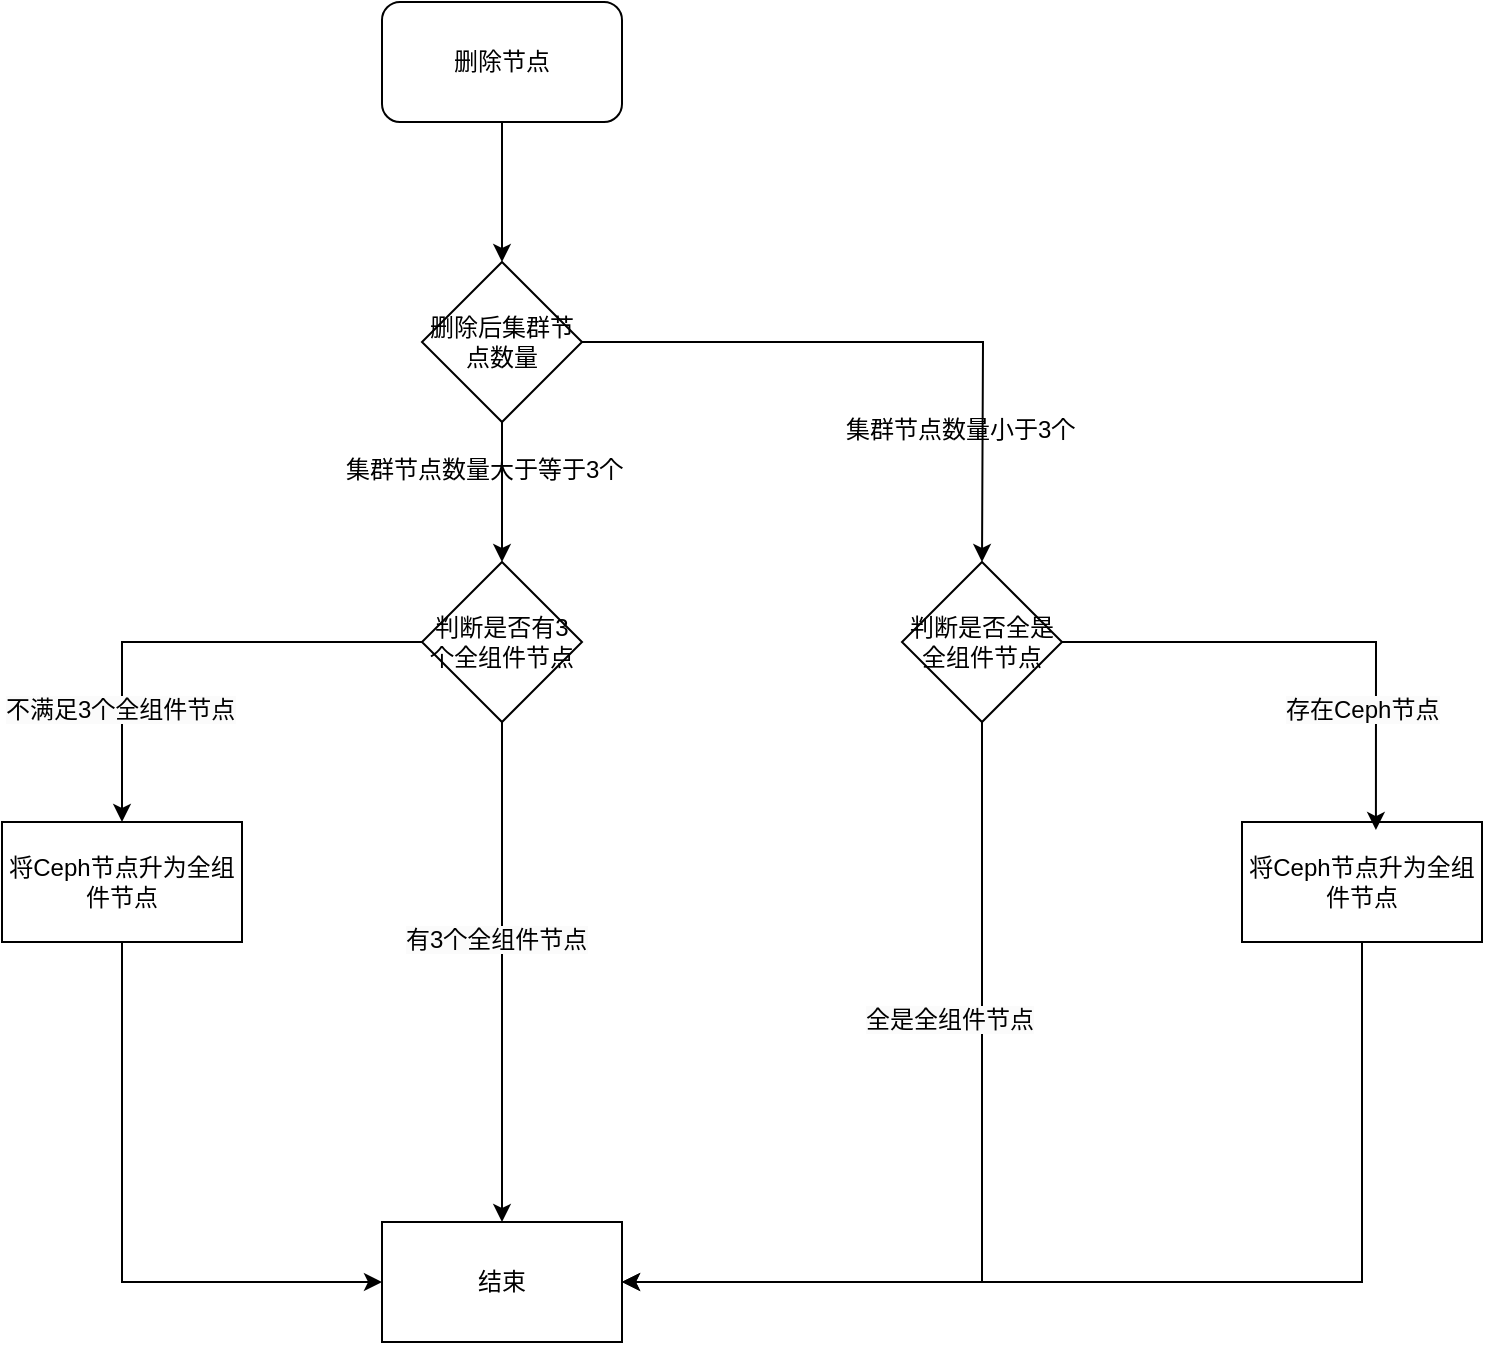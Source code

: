 <mxfile version="24.9.3">
  <diagram name="第 1 页" id="dzUMonUnt6_G9RbRc-NZ">
    <mxGraphModel dx="1426" dy="755" grid="1" gridSize="10" guides="1" tooltips="1" connect="1" arrows="1" fold="1" page="1" pageScale="1" pageWidth="827" pageHeight="1169" math="0" shadow="0">
      <root>
        <mxCell id="0" />
        <mxCell id="1" parent="0" />
        <mxCell id="Q9Bd5ZCribHHFe44OFQn-6" style="edgeStyle=orthogonalEdgeStyle;rounded=0;orthogonalLoop=1;jettySize=auto;html=1;exitX=0.5;exitY=1;exitDx=0;exitDy=0;" edge="1" parent="1" source="Q9Bd5ZCribHHFe44OFQn-1" target="Q9Bd5ZCribHHFe44OFQn-2">
          <mxGeometry relative="1" as="geometry" />
        </mxCell>
        <mxCell id="Q9Bd5ZCribHHFe44OFQn-1" value="删除节点" style="rounded=1;whiteSpace=wrap;html=1;" vertex="1" parent="1">
          <mxGeometry x="330" y="130" width="120" height="60" as="geometry" />
        </mxCell>
        <mxCell id="Q9Bd5ZCribHHFe44OFQn-8" style="edgeStyle=orthogonalEdgeStyle;rounded=0;orthogonalLoop=1;jettySize=auto;html=1;exitX=0.5;exitY=1;exitDx=0;exitDy=0;" edge="1" parent="1" source="Q9Bd5ZCribHHFe44OFQn-2">
          <mxGeometry relative="1" as="geometry">
            <mxPoint x="390" y="410" as="targetPoint" />
          </mxGeometry>
        </mxCell>
        <mxCell id="Q9Bd5ZCribHHFe44OFQn-10" style="edgeStyle=orthogonalEdgeStyle;rounded=0;orthogonalLoop=1;jettySize=auto;html=1;exitX=1;exitY=0.5;exitDx=0;exitDy=0;entryX=0.5;entryY=0;entryDx=0;entryDy=0;" edge="1" parent="1" source="Q9Bd5ZCribHHFe44OFQn-2">
          <mxGeometry relative="1" as="geometry">
            <mxPoint x="630" y="410" as="targetPoint" />
          </mxGeometry>
        </mxCell>
        <mxCell id="Q9Bd5ZCribHHFe44OFQn-2" value="删除后集群节点数量" style="rhombus;whiteSpace=wrap;html=1;" vertex="1" parent="1">
          <mxGeometry x="350" y="260" width="80" height="80" as="geometry" />
        </mxCell>
        <mxCell id="Q9Bd5ZCribHHFe44OFQn-17" style="edgeStyle=orthogonalEdgeStyle;rounded=0;orthogonalLoop=1;jettySize=auto;html=1;exitX=0.5;exitY=1;exitDx=0;exitDy=0;entryX=0.5;entryY=0;entryDx=0;entryDy=0;" edge="1" parent="1" source="Q9Bd5ZCribHHFe44OFQn-11" target="Q9Bd5ZCribHHFe44OFQn-13">
          <mxGeometry relative="1" as="geometry" />
        </mxCell>
        <mxCell id="Q9Bd5ZCribHHFe44OFQn-18" style="edgeStyle=orthogonalEdgeStyle;rounded=0;orthogonalLoop=1;jettySize=auto;html=1;exitX=0;exitY=0.5;exitDx=0;exitDy=0;entryX=0.5;entryY=0;entryDx=0;entryDy=0;" edge="1" parent="1" source="Q9Bd5ZCribHHFe44OFQn-11" target="Q9Bd5ZCribHHFe44OFQn-14">
          <mxGeometry relative="1" as="geometry" />
        </mxCell>
        <mxCell id="Q9Bd5ZCribHHFe44OFQn-11" value="判断是否有3个全组件节点" style="rhombus;whiteSpace=wrap;html=1;" vertex="1" parent="1">
          <mxGeometry x="350" y="410" width="80" height="80" as="geometry" />
        </mxCell>
        <mxCell id="Q9Bd5ZCribHHFe44OFQn-28" style="edgeStyle=orthogonalEdgeStyle;rounded=0;orthogonalLoop=1;jettySize=auto;html=1;exitX=0.5;exitY=1;exitDx=0;exitDy=0;entryX=1;entryY=0.5;entryDx=0;entryDy=0;" edge="1" parent="1" source="Q9Bd5ZCribHHFe44OFQn-12" target="Q9Bd5ZCribHHFe44OFQn-13">
          <mxGeometry relative="1" as="geometry" />
        </mxCell>
        <mxCell id="Q9Bd5ZCribHHFe44OFQn-12" value="判断是否全是全组件节点" style="rhombus;whiteSpace=wrap;html=1;" vertex="1" parent="1">
          <mxGeometry x="590" y="410" width="80" height="80" as="geometry" />
        </mxCell>
        <mxCell id="Q9Bd5ZCribHHFe44OFQn-13" value="结束" style="rounded=0;whiteSpace=wrap;html=1;" vertex="1" parent="1">
          <mxGeometry x="330" y="740" width="120" height="60" as="geometry" />
        </mxCell>
        <mxCell id="Q9Bd5ZCribHHFe44OFQn-23" style="edgeStyle=orthogonalEdgeStyle;rounded=0;orthogonalLoop=1;jettySize=auto;html=1;exitX=0.5;exitY=1;exitDx=0;exitDy=0;entryX=0;entryY=0.5;entryDx=0;entryDy=0;" edge="1" parent="1" source="Q9Bd5ZCribHHFe44OFQn-14" target="Q9Bd5ZCribHHFe44OFQn-13">
          <mxGeometry relative="1" as="geometry" />
        </mxCell>
        <mxCell id="Q9Bd5ZCribHHFe44OFQn-14" value="将Ceph节点升为全组件节点" style="rounded=0;whiteSpace=wrap;html=1;" vertex="1" parent="1">
          <mxGeometry x="140" y="540" width="120" height="60" as="geometry" />
        </mxCell>
        <mxCell id="Q9Bd5ZCribHHFe44OFQn-26" style="edgeStyle=orthogonalEdgeStyle;rounded=0;orthogonalLoop=1;jettySize=auto;html=1;exitX=0.5;exitY=1;exitDx=0;exitDy=0;entryX=1;entryY=0.5;entryDx=0;entryDy=0;" edge="1" parent="1" source="Q9Bd5ZCribHHFe44OFQn-16" target="Q9Bd5ZCribHHFe44OFQn-13">
          <mxGeometry relative="1" as="geometry" />
        </mxCell>
        <mxCell id="Q9Bd5ZCribHHFe44OFQn-16" value="将Ceph节点升为全组件节点" style="rounded=0;whiteSpace=wrap;html=1;" vertex="1" parent="1">
          <mxGeometry x="760" y="540" width="120" height="60" as="geometry" />
        </mxCell>
        <mxCell id="Q9Bd5ZCribHHFe44OFQn-20" style="edgeStyle=orthogonalEdgeStyle;rounded=0;orthogonalLoop=1;jettySize=auto;html=1;exitX=1;exitY=0.5;exitDx=0;exitDy=0;entryX=0.558;entryY=0.067;entryDx=0;entryDy=0;entryPerimeter=0;" edge="1" parent="1" source="Q9Bd5ZCribHHFe44OFQn-12" target="Q9Bd5ZCribHHFe44OFQn-16">
          <mxGeometry relative="1" as="geometry" />
        </mxCell>
        <mxCell id="Q9Bd5ZCribHHFe44OFQn-21" value="&lt;span style=&quot;color: rgb(0, 0, 0); font-family: Helvetica; font-size: 12px; font-style: normal; font-variant-ligatures: normal; font-variant-caps: normal; font-weight: 400; letter-spacing: normal; orphans: 2; text-align: center; text-indent: 0px; text-transform: none; widows: 2; word-spacing: 0px; -webkit-text-stroke-width: 0px; white-space: normal; background-color: rgb(251, 251, 251); text-decoration-thickness: initial; text-decoration-style: initial; text-decoration-color: initial; display: inline !important; float: none;&quot;&gt;不满足3个全组件节点&lt;/span&gt;" style="text;whiteSpace=wrap;html=1;" vertex="1" parent="1">
          <mxGeometry x="140" y="470" width="150" height="40" as="geometry" />
        </mxCell>
        <mxCell id="Q9Bd5ZCribHHFe44OFQn-22" value="&lt;span style=&quot;color: rgb(0, 0, 0); font-family: Helvetica; font-size: 12px; font-style: normal; font-variant-ligatures: normal; font-variant-caps: normal; font-weight: 400; letter-spacing: normal; orphans: 2; text-align: center; text-indent: 0px; text-transform: none; widows: 2; word-spacing: 0px; -webkit-text-stroke-width: 0px; white-space: normal; background-color: rgb(251, 251, 251); text-decoration-thickness: initial; text-decoration-style: initial; text-decoration-color: initial; display: inline !important; float: none;&quot;&gt;有3个全组件节点&lt;/span&gt;" style="text;whiteSpace=wrap;html=1;" vertex="1" parent="1">
          <mxGeometry x="340" y="585" width="120" height="40" as="geometry" />
        </mxCell>
        <mxCell id="Q9Bd5ZCribHHFe44OFQn-25" value="&lt;span style=&quot;color: rgb(0, 0, 0); font-family: Helvetica; font-size: 12px; font-style: normal; font-variant-ligatures: normal; font-variant-caps: normal; font-weight: 400; letter-spacing: normal; orphans: 2; text-align: center; text-indent: 0px; text-transform: none; widows: 2; word-spacing: 0px; -webkit-text-stroke-width: 0px; white-space: normal; background-color: rgb(251, 251, 251); text-decoration-thickness: initial; text-decoration-style: initial; text-decoration-color: initial; display: inline !important; float: none;&quot;&gt;存在Ceph节点&lt;/span&gt;" style="text;whiteSpace=wrap;html=1;" vertex="1" parent="1">
          <mxGeometry x="780" y="470" width="110" height="40" as="geometry" />
        </mxCell>
        <mxCell id="Q9Bd5ZCribHHFe44OFQn-27" value="&lt;span style=&quot;color: rgb(0, 0, 0); font-family: Helvetica; font-size: 12px; font-style: normal; font-variant-ligatures: normal; font-variant-caps: normal; font-weight: 400; letter-spacing: normal; orphans: 2; text-align: center; text-indent: 0px; text-transform: none; widows: 2; word-spacing: 0px; -webkit-text-stroke-width: 0px; white-space: normal; background-color: rgb(251, 251, 251); text-decoration-thickness: initial; text-decoration-style: initial; text-decoration-color: initial; display: inline !important; float: none;&quot;&gt;全是全组件节点&lt;/span&gt;" style="text;whiteSpace=wrap;html=1;" vertex="1" parent="1">
          <mxGeometry x="570" y="625" width="120" height="40" as="geometry" />
        </mxCell>
        <mxCell id="Q9Bd5ZCribHHFe44OFQn-29" value="&lt;div style=&quot;text-align: center;&quot;&gt;&lt;span style=&quot;background-color: initial;&quot;&gt;集群节点数量大于等于3个&lt;/span&gt;&lt;/div&gt;" style="text;whiteSpace=wrap;html=1;" vertex="1" parent="1">
          <mxGeometry x="310" y="350" width="180" height="40" as="geometry" />
        </mxCell>
        <mxCell id="Q9Bd5ZCribHHFe44OFQn-30" value="&lt;div style=&quot;text-align: center;&quot;&gt;&lt;span style=&quot;background-color: initial;&quot;&gt;集群节点数量小于3个&lt;/span&gt;&lt;/div&gt;" style="text;whiteSpace=wrap;html=1;" vertex="1" parent="1">
          <mxGeometry x="560" y="330" width="180" height="40" as="geometry" />
        </mxCell>
      </root>
    </mxGraphModel>
  </diagram>
</mxfile>
